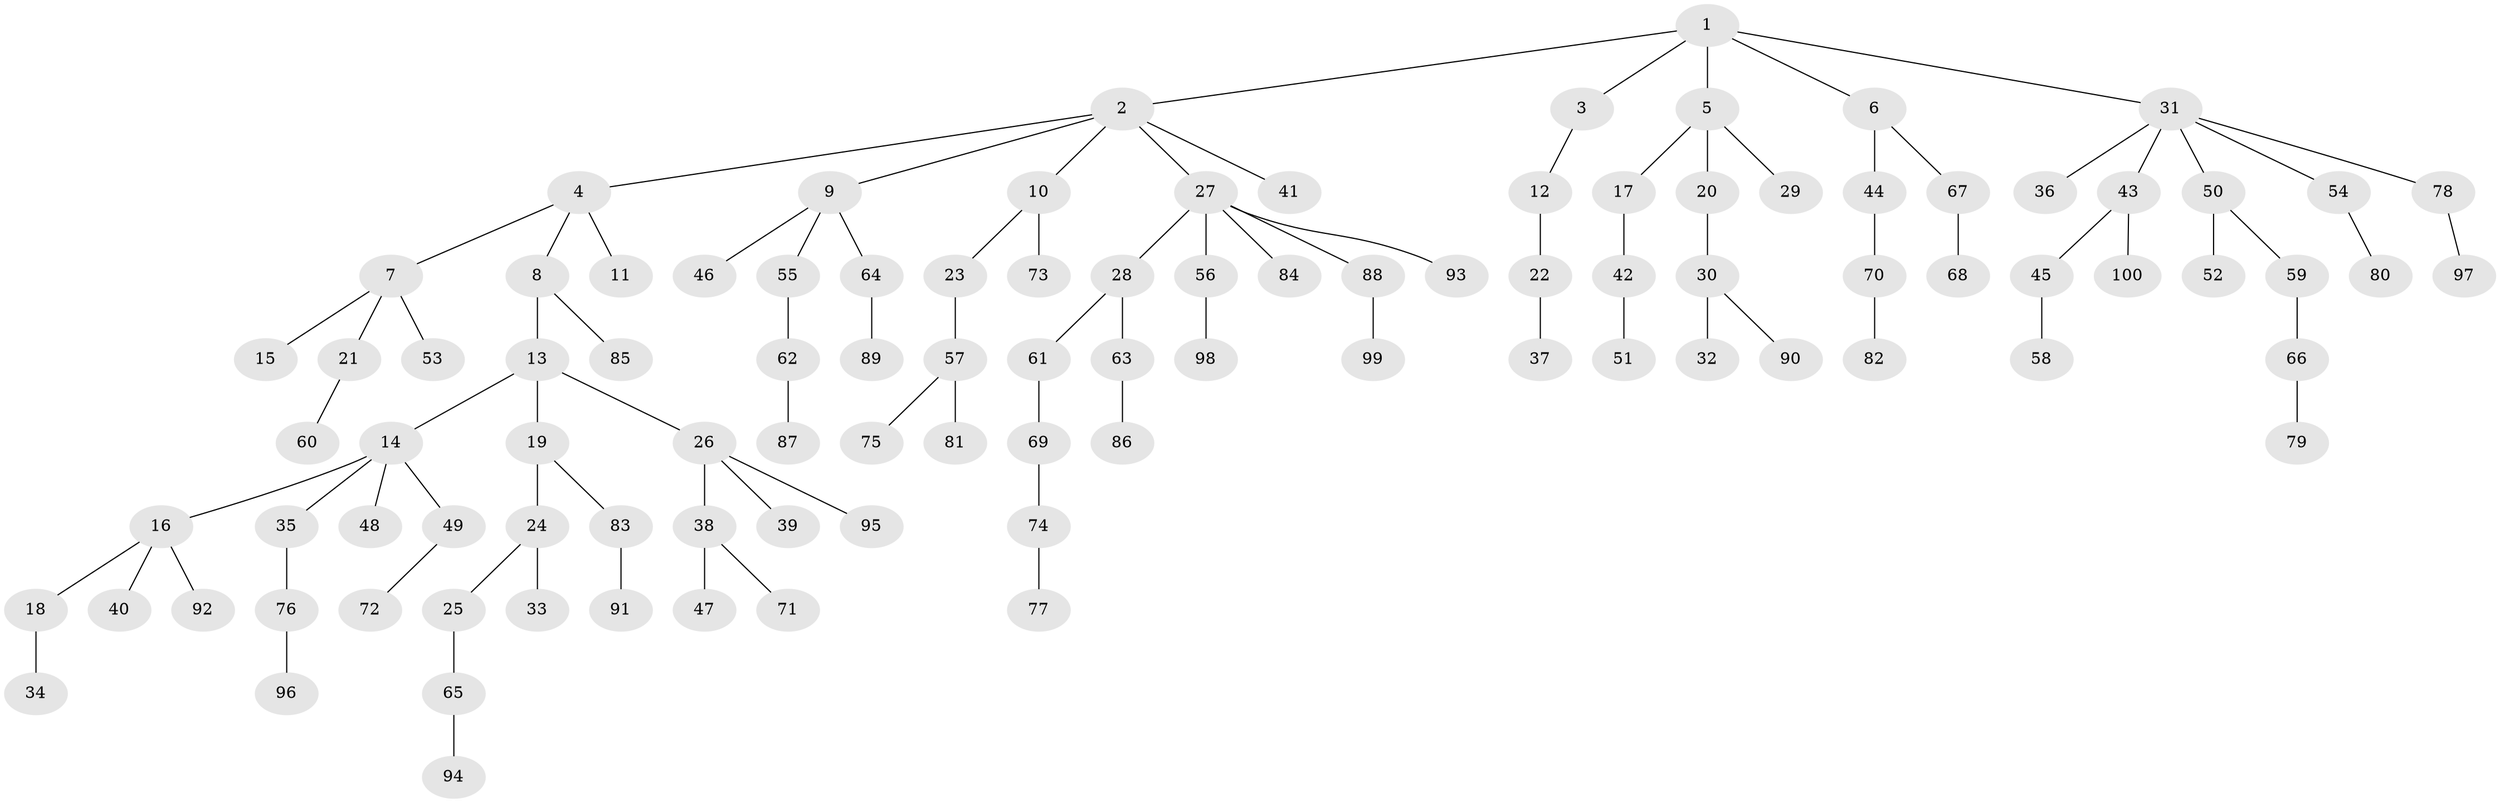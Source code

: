 // coarse degree distribution, {5: 0.075, 3: 0.15, 2: 0.2, 1: 0.525, 4: 0.05}
// Generated by graph-tools (version 1.1) at 2025/37/03/04/25 23:37:21]
// undirected, 100 vertices, 99 edges
graph export_dot {
  node [color=gray90,style=filled];
  1;
  2;
  3;
  4;
  5;
  6;
  7;
  8;
  9;
  10;
  11;
  12;
  13;
  14;
  15;
  16;
  17;
  18;
  19;
  20;
  21;
  22;
  23;
  24;
  25;
  26;
  27;
  28;
  29;
  30;
  31;
  32;
  33;
  34;
  35;
  36;
  37;
  38;
  39;
  40;
  41;
  42;
  43;
  44;
  45;
  46;
  47;
  48;
  49;
  50;
  51;
  52;
  53;
  54;
  55;
  56;
  57;
  58;
  59;
  60;
  61;
  62;
  63;
  64;
  65;
  66;
  67;
  68;
  69;
  70;
  71;
  72;
  73;
  74;
  75;
  76;
  77;
  78;
  79;
  80;
  81;
  82;
  83;
  84;
  85;
  86;
  87;
  88;
  89;
  90;
  91;
  92;
  93;
  94;
  95;
  96;
  97;
  98;
  99;
  100;
  1 -- 2;
  1 -- 3;
  1 -- 5;
  1 -- 6;
  1 -- 31;
  2 -- 4;
  2 -- 9;
  2 -- 10;
  2 -- 27;
  2 -- 41;
  3 -- 12;
  4 -- 7;
  4 -- 8;
  4 -- 11;
  5 -- 17;
  5 -- 20;
  5 -- 29;
  6 -- 44;
  6 -- 67;
  7 -- 15;
  7 -- 21;
  7 -- 53;
  8 -- 13;
  8 -- 85;
  9 -- 46;
  9 -- 55;
  9 -- 64;
  10 -- 23;
  10 -- 73;
  12 -- 22;
  13 -- 14;
  13 -- 19;
  13 -- 26;
  14 -- 16;
  14 -- 35;
  14 -- 48;
  14 -- 49;
  16 -- 18;
  16 -- 40;
  16 -- 92;
  17 -- 42;
  18 -- 34;
  19 -- 24;
  19 -- 83;
  20 -- 30;
  21 -- 60;
  22 -- 37;
  23 -- 57;
  24 -- 25;
  24 -- 33;
  25 -- 65;
  26 -- 38;
  26 -- 39;
  26 -- 95;
  27 -- 28;
  27 -- 56;
  27 -- 84;
  27 -- 88;
  27 -- 93;
  28 -- 61;
  28 -- 63;
  30 -- 32;
  30 -- 90;
  31 -- 36;
  31 -- 43;
  31 -- 50;
  31 -- 54;
  31 -- 78;
  35 -- 76;
  38 -- 47;
  38 -- 71;
  42 -- 51;
  43 -- 45;
  43 -- 100;
  44 -- 70;
  45 -- 58;
  49 -- 72;
  50 -- 52;
  50 -- 59;
  54 -- 80;
  55 -- 62;
  56 -- 98;
  57 -- 75;
  57 -- 81;
  59 -- 66;
  61 -- 69;
  62 -- 87;
  63 -- 86;
  64 -- 89;
  65 -- 94;
  66 -- 79;
  67 -- 68;
  69 -- 74;
  70 -- 82;
  74 -- 77;
  76 -- 96;
  78 -- 97;
  83 -- 91;
  88 -- 99;
}
